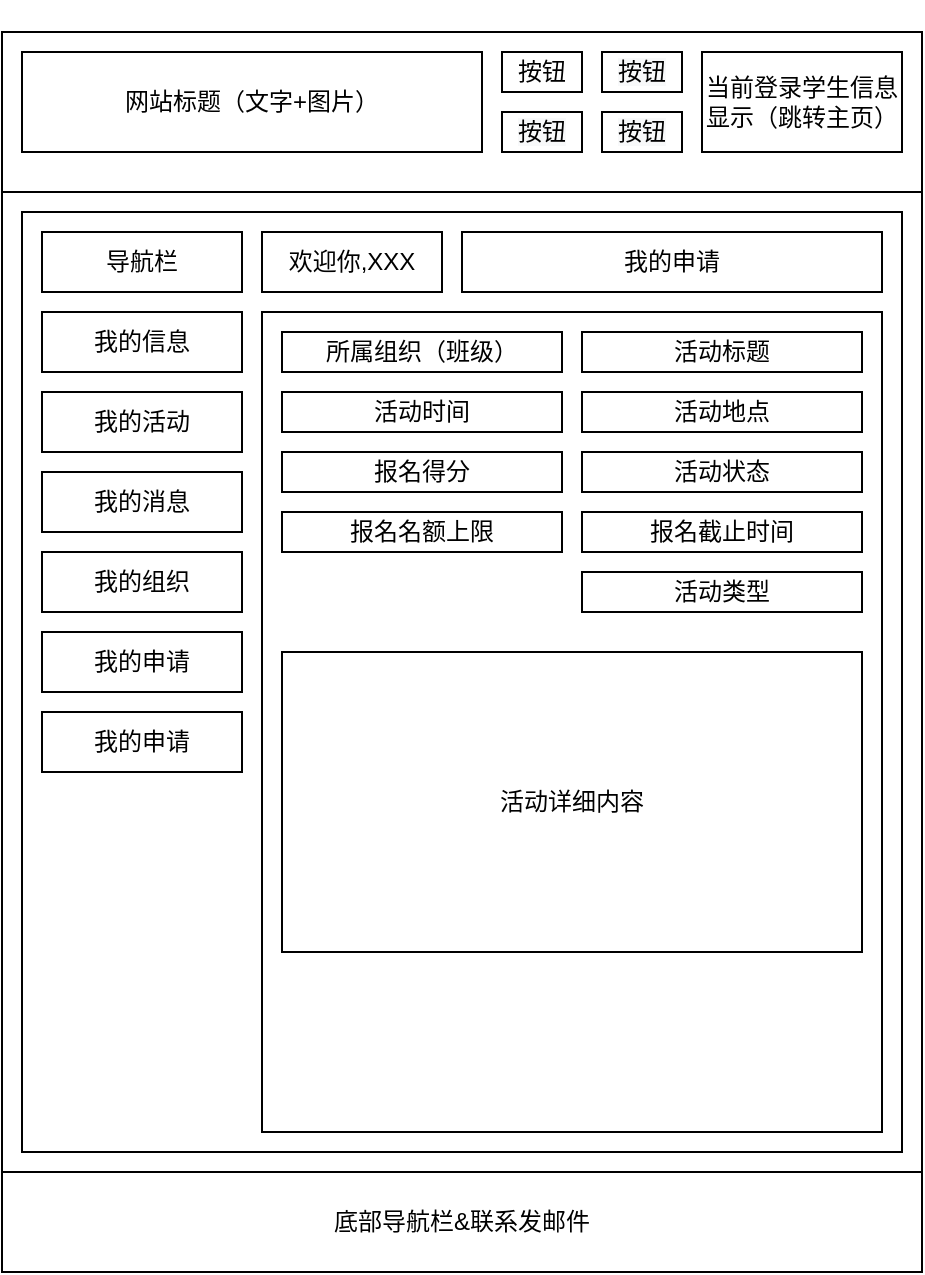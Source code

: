 <mxfile version="13.5.1" type="device"><diagram id="lIO5LTM7eZPaQRJZY7qq" name="Page-1"><mxGraphModel dx="1024" dy="601" grid="1" gridSize="10" guides="1" tooltips="1" connect="1" arrows="1" fold="1" page="1" pageScale="1" pageWidth="827" pageHeight="1169" math="0" shadow="0"><root><mxCell id="0"/><mxCell id="1" parent="0"/><mxCell id="_pJhmvkSa_Gs6LftZB0_-2" value="" style="rounded=0;whiteSpace=wrap;html=1;" parent="1" vertex="1"><mxGeometry x="180" y="30" width="460" height="620" as="geometry"/></mxCell><mxCell id="n9VIl0Bt8xTa1ZwPOJq0-23" value="底部导航栏&amp;amp;联系发邮件" style="rounded=0;whiteSpace=wrap;html=1;" parent="1" vertex="1"><mxGeometry x="180" y="600" width="460" height="50" as="geometry"/></mxCell><mxCell id="ms1DL1cAqzHiM8Jy2DLP-1" value="" style="rounded=0;whiteSpace=wrap;html=1;" parent="1" vertex="1"><mxGeometry x="180" y="30" width="460" height="80" as="geometry"/></mxCell><mxCell id="_pJhmvkSa_Gs6LftZB0_-3" value="网站标题（文字+图片）" style="rounded=0;whiteSpace=wrap;html=1;" parent="1" vertex="1"><mxGeometry x="190" y="40" width="230" height="50" as="geometry"/></mxCell><mxCell id="_pJhmvkSa_Gs6LftZB0_-6" value="当前登录学生信息显示（跳转主页）" style="rounded=0;whiteSpace=wrap;html=1;" parent="1" vertex="1"><mxGeometry x="530" y="40" width="100" height="50" as="geometry"/></mxCell><mxCell id="_pJhmvkSa_Gs6LftZB0_-17" value="按钮" style="rounded=0;whiteSpace=wrap;html=1;" parent="1" vertex="1"><mxGeometry x="430" y="40" width="40" height="20" as="geometry"/></mxCell><mxCell id="_pJhmvkSa_Gs6LftZB0_-18" value="&#10;&#10;&lt;span style=&quot;color: rgb(0, 0, 0); font-family: helvetica; font-size: 12px; font-style: normal; font-weight: 400; letter-spacing: normal; text-align: center; text-indent: 0px; text-transform: none; word-spacing: 0px; background-color: rgb(248, 249, 250); display: inline; float: none;&quot;&gt;按钮&lt;/span&gt;&#10;&#10;" style="rounded=0;whiteSpace=wrap;html=1;" parent="1" vertex="1"><mxGeometry x="480" y="40" width="40" height="20" as="geometry"/></mxCell><mxCell id="_pJhmvkSa_Gs6LftZB0_-19" value="&#10;&#10;&lt;span style=&quot;color: rgb(0, 0, 0); font-family: helvetica; font-size: 12px; font-style: normal; font-weight: 400; letter-spacing: normal; text-align: center; text-indent: 0px; text-transform: none; word-spacing: 0px; background-color: rgb(248, 249, 250); display: inline; float: none;&quot;&gt;按钮&lt;/span&gt;&#10;&#10;" style="rounded=0;whiteSpace=wrap;html=1;" parent="1" vertex="1"><mxGeometry x="430" y="70" width="40" height="20" as="geometry"/></mxCell><mxCell id="_pJhmvkSa_Gs6LftZB0_-20" value="&#10;&#10;&lt;span style=&quot;color: rgb(0, 0, 0); font-family: helvetica; font-size: 12px; font-style: normal; font-weight: 400; letter-spacing: normal; text-align: center; text-indent: 0px; text-transform: none; word-spacing: 0px; background-color: rgb(248, 249, 250); display: inline; float: none;&quot;&gt;按钮&lt;/span&gt;&#10;&#10;" style="rounded=0;whiteSpace=wrap;html=1;" parent="1" vertex="1"><mxGeometry x="480" y="70" width="40" height="20" as="geometry"/></mxCell><mxCell id="XomM6D00v7QlfE5brnaY-1" value="" style="rounded=0;whiteSpace=wrap;html=1;" parent="1" vertex="1"><mxGeometry x="190" y="120" width="440" height="470" as="geometry"/></mxCell><mxCell id="n_mjgkeBXvZYisji6T3Q-2" value="我的信息" style="rounded=0;whiteSpace=wrap;html=1;" parent="1" vertex="1"><mxGeometry x="200" y="170" width="100" height="30" as="geometry"/></mxCell><mxCell id="n_mjgkeBXvZYisji6T3Q-7" value="我的活动" style="rounded=0;whiteSpace=wrap;html=1;" parent="1" vertex="1"><mxGeometry x="200" y="210" width="100" height="30" as="geometry"/></mxCell><mxCell id="n_mjgkeBXvZYisji6T3Q-8" value="我的消息" style="rounded=0;whiteSpace=wrap;html=1;" parent="1" vertex="1"><mxGeometry x="200" y="250" width="100" height="30" as="geometry"/></mxCell><mxCell id="n_mjgkeBXvZYisji6T3Q-9" value="我的组织" style="rounded=0;whiteSpace=wrap;html=1;" parent="1" vertex="1"><mxGeometry x="200" y="290" width="100" height="30" as="geometry"/></mxCell><mxCell id="n_mjgkeBXvZYisji6T3Q-12" value="" style="rounded=0;whiteSpace=wrap;html=1;" parent="1" vertex="1"><mxGeometry x="310" y="170" width="310" height="410" as="geometry"/></mxCell><mxCell id="n_mjgkeBXvZYisji6T3Q-13" value="导航栏" style="rounded=0;whiteSpace=wrap;html=1;" parent="1" vertex="1"><mxGeometry x="200" y="130" width="100" height="30" as="geometry"/></mxCell><mxCell id="7wjkAibalO_991_UY_Cc-1" value="我的申请" style="rounded=0;whiteSpace=wrap;html=1;" parent="1" vertex="1"><mxGeometry x="200" y="330" width="100" height="30" as="geometry"/></mxCell><mxCell id="kkuPu_GDD78PH0o9nHtN-1" value="我的申请" style="rounded=0;whiteSpace=wrap;html=1;" parent="1" vertex="1"><mxGeometry x="410" y="130" width="210" height="30" as="geometry"/></mxCell><mxCell id="kkuPu_GDD78PH0o9nHtN-2" value="欢迎你,XXX" style="rounded=0;whiteSpace=wrap;html=1;" parent="1" vertex="1"><mxGeometry x="310" y="130" width="90" height="30" as="geometry"/></mxCell><mxCell id="ALBtxrpEYkDy7KkvB97i-1" value="我的申请" style="rounded=0;whiteSpace=wrap;html=1;" parent="1" vertex="1"><mxGeometry x="200" y="370" width="100" height="30" as="geometry"/></mxCell><mxCell id="6R45IuEiDAg3tSj30kZK-1" value="活动详细内容" style="rounded=0;whiteSpace=wrap;html=1;" parent="1" vertex="1"><mxGeometry x="320" y="340" width="290" height="150" as="geometry"/></mxCell><mxCell id="6R45IuEiDAg3tSj30kZK-2" value="所属组织（班级）" style="rounded=0;whiteSpace=wrap;html=1;" parent="1" vertex="1"><mxGeometry x="320" y="180" width="140" height="20" as="geometry"/></mxCell><mxCell id="6R45IuEiDAg3tSj30kZK-3" value="活动标题" style="rounded=0;whiteSpace=wrap;html=1;" parent="1" vertex="1"><mxGeometry x="470" y="180" width="140" height="20" as="geometry"/></mxCell><mxCell id="6R45IuEiDAg3tSj30kZK-4" value="活动时间" style="rounded=0;whiteSpace=wrap;html=1;" parent="1" vertex="1"><mxGeometry x="320" y="210" width="140" height="20" as="geometry"/></mxCell><mxCell id="6R45IuEiDAg3tSj30kZK-5" value="活动地点" style="rounded=0;whiteSpace=wrap;html=1;" parent="1" vertex="1"><mxGeometry x="470" y="210" width="140" height="20" as="geometry"/></mxCell><mxCell id="6R45IuEiDAg3tSj30kZK-6" value="报名得分" style="rounded=0;whiteSpace=wrap;html=1;" parent="1" vertex="1"><mxGeometry x="320" y="240" width="140" height="20" as="geometry"/></mxCell><mxCell id="6R45IuEiDAg3tSj30kZK-8" value="报名名额上限" style="rounded=0;whiteSpace=wrap;html=1;" parent="1" vertex="1"><mxGeometry x="320" y="270" width="140" height="20" as="geometry"/></mxCell><mxCell id="6R45IuEiDAg3tSj30kZK-9" value="报名截止时间" style="rounded=0;whiteSpace=wrap;html=1;" parent="1" vertex="1"><mxGeometry x="470" y="270" width="140" height="20" as="geometry"/></mxCell><mxCell id="6R45IuEiDAg3tSj30kZK-10" value="活动状态" style="rounded=0;whiteSpace=wrap;html=1;" parent="1" vertex="1"><mxGeometry x="470" y="240" width="140" height="20" as="geometry"/></mxCell><mxCell id="6R45IuEiDAg3tSj30kZK-11" value="活动类型" style="rounded=0;whiteSpace=wrap;html=1;" parent="1" vertex="1"><mxGeometry x="470" y="300" width="140" height="20" as="geometry"/></mxCell></root></mxGraphModel></diagram></mxfile>